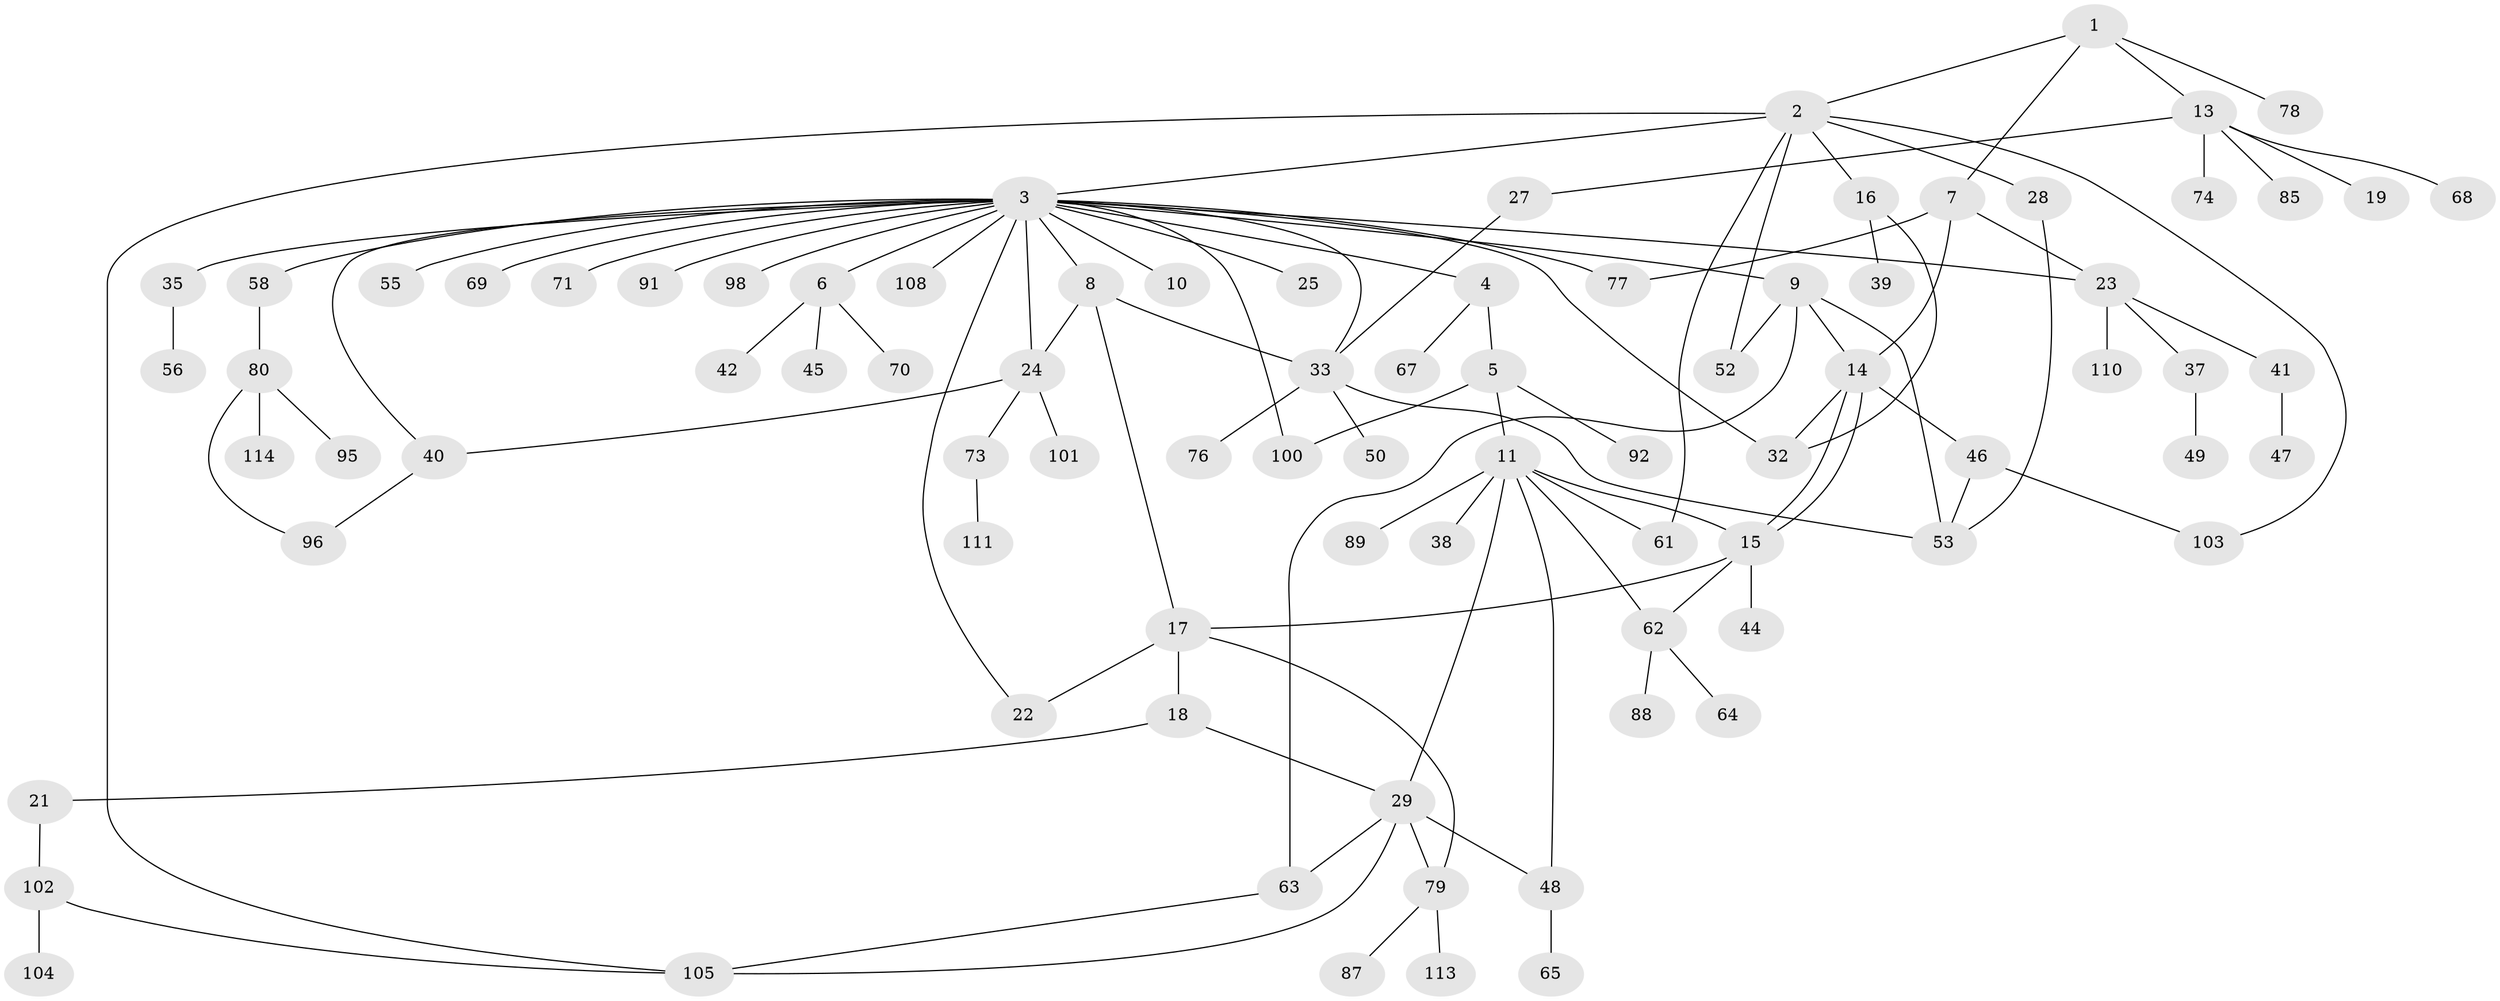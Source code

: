 // Generated by graph-tools (version 1.1) at 2025/23/03/03/25 07:23:55]
// undirected, 84 vertices, 112 edges
graph export_dot {
graph [start="1"]
  node [color=gray90,style=filled];
  1 [super="+115"];
  2 [super="+66"];
  3 [super="+31"];
  4 [super="+43"];
  5 [super="+36"];
  6 [super="+116"];
  7 [super="+12"];
  8 [super="+72"];
  9 [super="+20"];
  10;
  11 [super="+30"];
  13 [super="+57"];
  14 [super="+26"];
  15 [super="+34"];
  16 [super="+82"];
  17 [super="+94"];
  18;
  19;
  21 [super="+86"];
  22;
  23 [super="+90"];
  24 [super="+60"];
  25;
  27 [super="+107"];
  28;
  29 [super="+54"];
  32 [super="+83"];
  33 [super="+59"];
  35 [super="+51"];
  37;
  38 [super="+93"];
  39;
  40;
  41;
  42;
  44;
  45;
  46;
  47 [super="+99"];
  48;
  49;
  50;
  52;
  53 [super="+106"];
  55;
  56;
  58;
  61;
  62 [super="+75"];
  63;
  64;
  65;
  67;
  68;
  69;
  70;
  71;
  73 [super="+97"];
  74;
  76;
  77 [super="+84"];
  78;
  79 [super="+81"];
  80 [super="+112"];
  85;
  87;
  88;
  89;
  91;
  92;
  95;
  96;
  98;
  100;
  101;
  102;
  103;
  104;
  105 [super="+109"];
  108;
  110;
  111;
  113;
  114;
  1 -- 2;
  1 -- 7;
  1 -- 13;
  1 -- 78;
  2 -- 3;
  2 -- 16;
  2 -- 28;
  2 -- 52;
  2 -- 61;
  2 -- 103;
  2 -- 105;
  3 -- 4;
  3 -- 6;
  3 -- 8;
  3 -- 9;
  3 -- 10;
  3 -- 22;
  3 -- 23;
  3 -- 24;
  3 -- 25;
  3 -- 35;
  3 -- 40;
  3 -- 55;
  3 -- 69;
  3 -- 71;
  3 -- 77;
  3 -- 91;
  3 -- 98;
  3 -- 100;
  3 -- 108;
  3 -- 58;
  3 -- 32;
  3 -- 33;
  4 -- 5;
  4 -- 67;
  5 -- 11;
  5 -- 100;
  5 -- 92;
  6 -- 42;
  6 -- 45;
  6 -- 70;
  7 -- 23;
  7 -- 77;
  7 -- 14;
  8 -- 24;
  8 -- 33;
  8 -- 17;
  9 -- 14;
  9 -- 52;
  9 -- 63;
  9 -- 53;
  11 -- 38;
  11 -- 61;
  11 -- 62;
  11 -- 48;
  11 -- 89;
  11 -- 29;
  11 -- 15;
  13 -- 19;
  13 -- 27;
  13 -- 68;
  13 -- 74;
  13 -- 85;
  14 -- 15;
  14 -- 15;
  14 -- 46;
  14 -- 32;
  15 -- 17;
  15 -- 44;
  15 -- 62;
  16 -- 32;
  16 -- 39;
  17 -- 18;
  17 -- 22;
  17 -- 79;
  18 -- 21;
  18 -- 29;
  21 -- 102;
  23 -- 37;
  23 -- 41;
  23 -- 110;
  24 -- 73;
  24 -- 101;
  24 -- 40;
  27 -- 33;
  28 -- 53;
  29 -- 79;
  29 -- 48;
  29 -- 105;
  29 -- 63;
  33 -- 50;
  33 -- 53;
  33 -- 76;
  35 -- 56;
  37 -- 49;
  40 -- 96;
  41 -- 47;
  46 -- 103;
  46 -- 53;
  48 -- 65;
  58 -- 80;
  62 -- 64;
  62 -- 88;
  63 -- 105;
  73 -- 111;
  79 -- 113;
  79 -- 87;
  80 -- 95;
  80 -- 96;
  80 -- 114;
  102 -- 104;
  102 -- 105;
}

